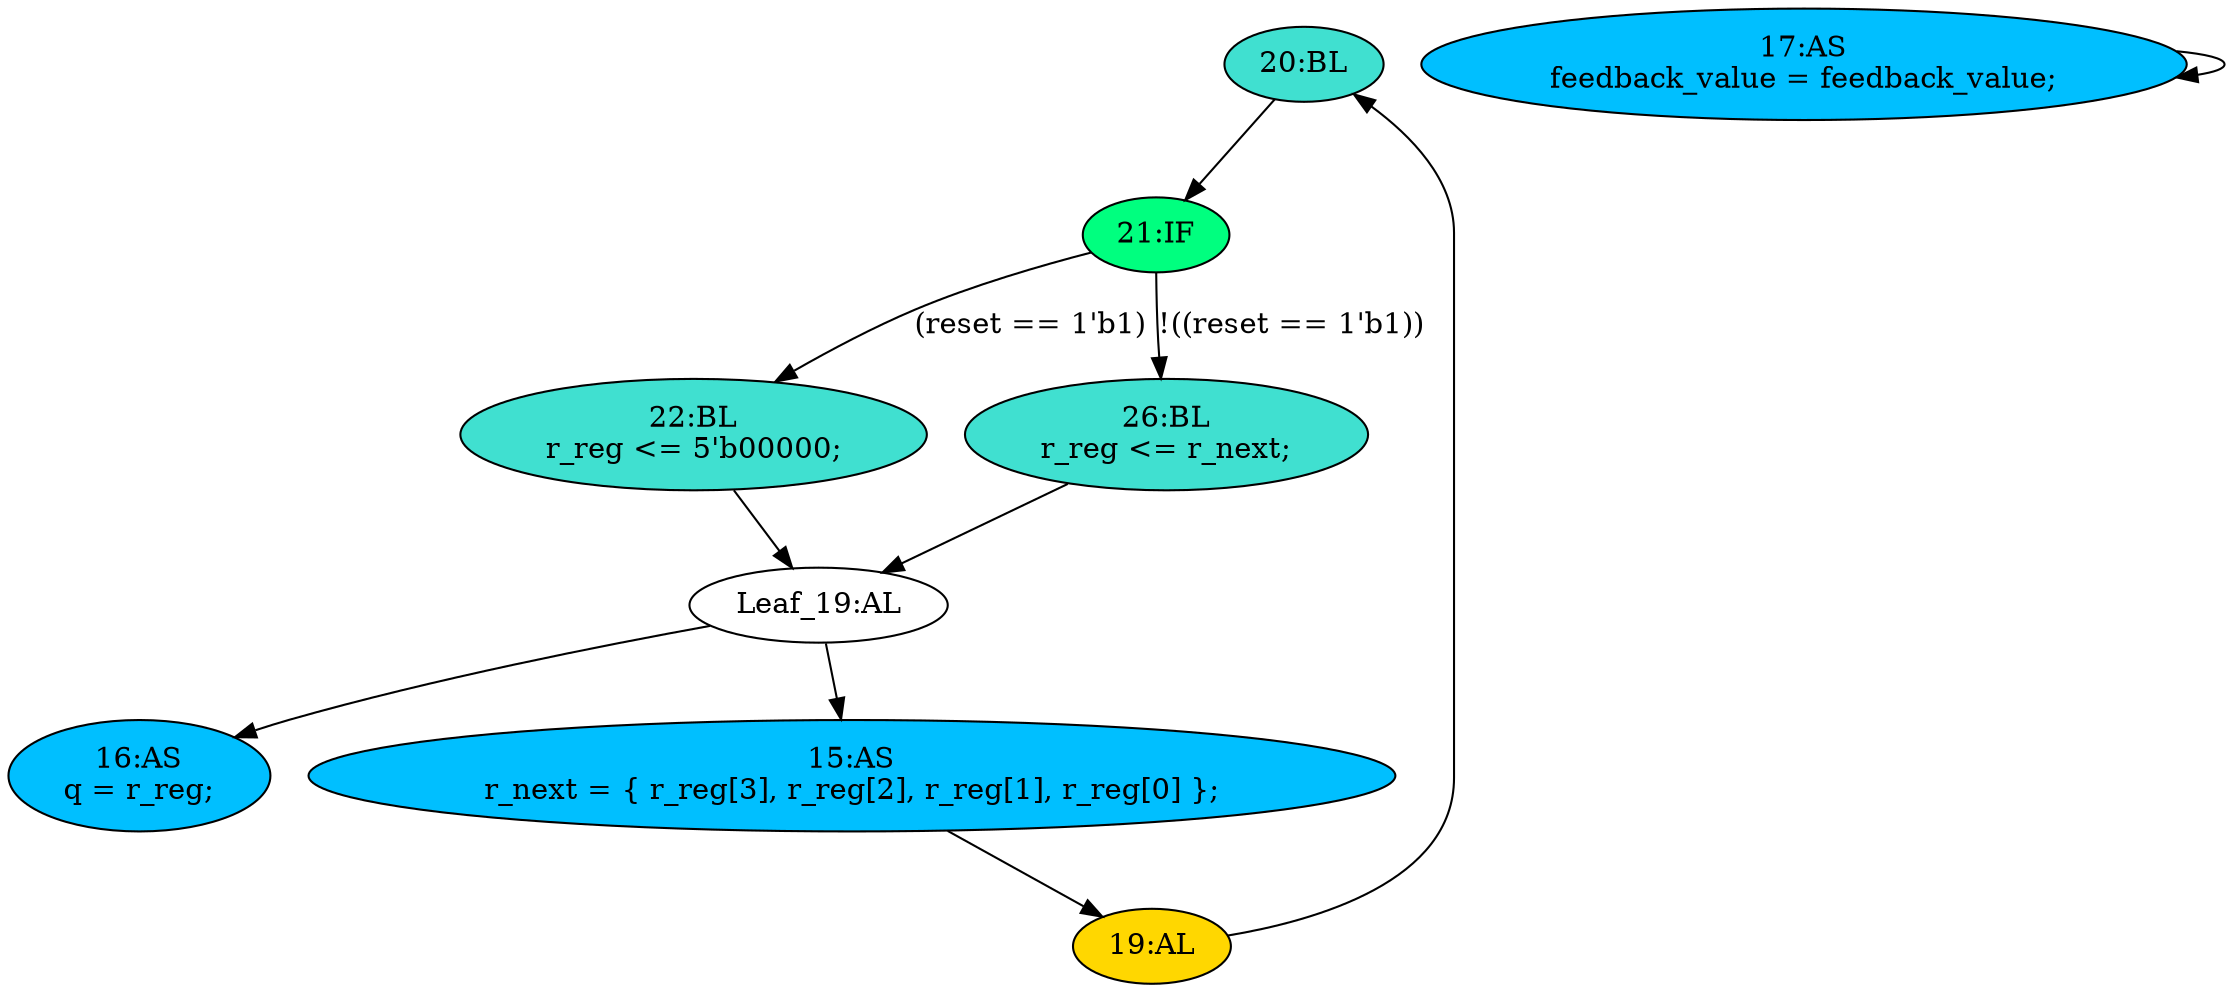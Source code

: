 digraph "compose( ,  )" {
	node [label="\N"];
	"20:BL"	[ast="<pyverilog.vparser.ast.Block object at 0x7f5d1ad26750>",
		fillcolor=turquoise,
		label="20:BL",
		statements="[]",
		style=filled,
		typ=Block];
	"21:IF"	[ast="<pyverilog.vparser.ast.IfStatement object at 0x7f5d1ad26f50>",
		fillcolor=springgreen,
		label="21:IF",
		statements="[]",
		style=filled,
		typ=IfStatement];
	"20:BL" -> "21:IF"	[cond="[]",
		lineno=None];
	"22:BL"	[ast="<pyverilog.vparser.ast.Block object at 0x7f5d1ad26e90>",
		fillcolor=turquoise,
		label="22:BL
r_reg <= 5'b00000;",
		statements="[<pyverilog.vparser.ast.NonblockingSubstitution object at 0x7f5d1ad26290>]",
		style=filled,
		typ=Block];
	"Leaf_19:AL"	[def_var="['r_reg']",
		label="Leaf_19:AL"];
	"22:BL" -> "Leaf_19:AL"	[cond="[]",
		lineno=None];
	"16:AS"	[ast="<pyverilog.vparser.ast.Assign object at 0x7f5d1acce4d0>",
		def_var="['q']",
		fillcolor=deepskyblue,
		label="16:AS
q = r_reg;",
		statements="[]",
		style=filled,
		typ=Assign,
		use_var="['r_reg']"];
	"26:BL"	[ast="<pyverilog.vparser.ast.Block object at 0x7f5d1ad26450>",
		fillcolor=turquoise,
		label="26:BL
r_reg <= r_next;",
		statements="[<pyverilog.vparser.ast.NonblockingSubstitution object at 0x7f5d1ada0950>]",
		style=filled,
		typ=Block];
	"26:BL" -> "Leaf_19:AL"	[cond="[]",
		lineno=None];
	"19:AL"	[ast="<pyverilog.vparser.ast.Always object at 0x7f5d1ad26850>",
		clk_sens=True,
		fillcolor=gold,
		label="19:AL",
		sens="['clk', 'reset']",
		statements="[]",
		style=filled,
		typ=Always,
		use_var="['reset', 'r_next']"];
	"19:AL" -> "20:BL"	[cond="[]",
		lineno=None];
	"21:IF" -> "22:BL"	[cond="['reset']",
		label="(reset == 1'b1)",
		lineno=21];
	"21:IF" -> "26:BL"	[cond="['reset']",
		label="!((reset == 1'b1))",
		lineno=21];
	"Leaf_19:AL" -> "16:AS";
	"15:AS"	[ast="<pyverilog.vparser.ast.Assign object at 0x7f5d1ad23ed0>",
		def_var="['r_next']",
		fillcolor=deepskyblue,
		label="15:AS
r_next = { r_reg[3], r_reg[2], r_reg[1], r_reg[0] };",
		statements="[]",
		style=filled,
		typ=Assign,
		use_var="['r_reg', 'r_reg', 'r_reg', 'r_reg']"];
	"Leaf_19:AL" -> "15:AS";
	"15:AS" -> "19:AL";
	"17:AS"	[ast="<pyverilog.vparser.ast.Assign object at 0x7f5d1ad31050>",
		def_var="['feedback_value']",
		fillcolor=deepskyblue,
		label="17:AS
feedback_value = feedback_value;",
		statements="[]",
		style=filled,
		typ=Assign,
		use_var="['feedback_value']"];
	"17:AS" -> "17:AS";
}
